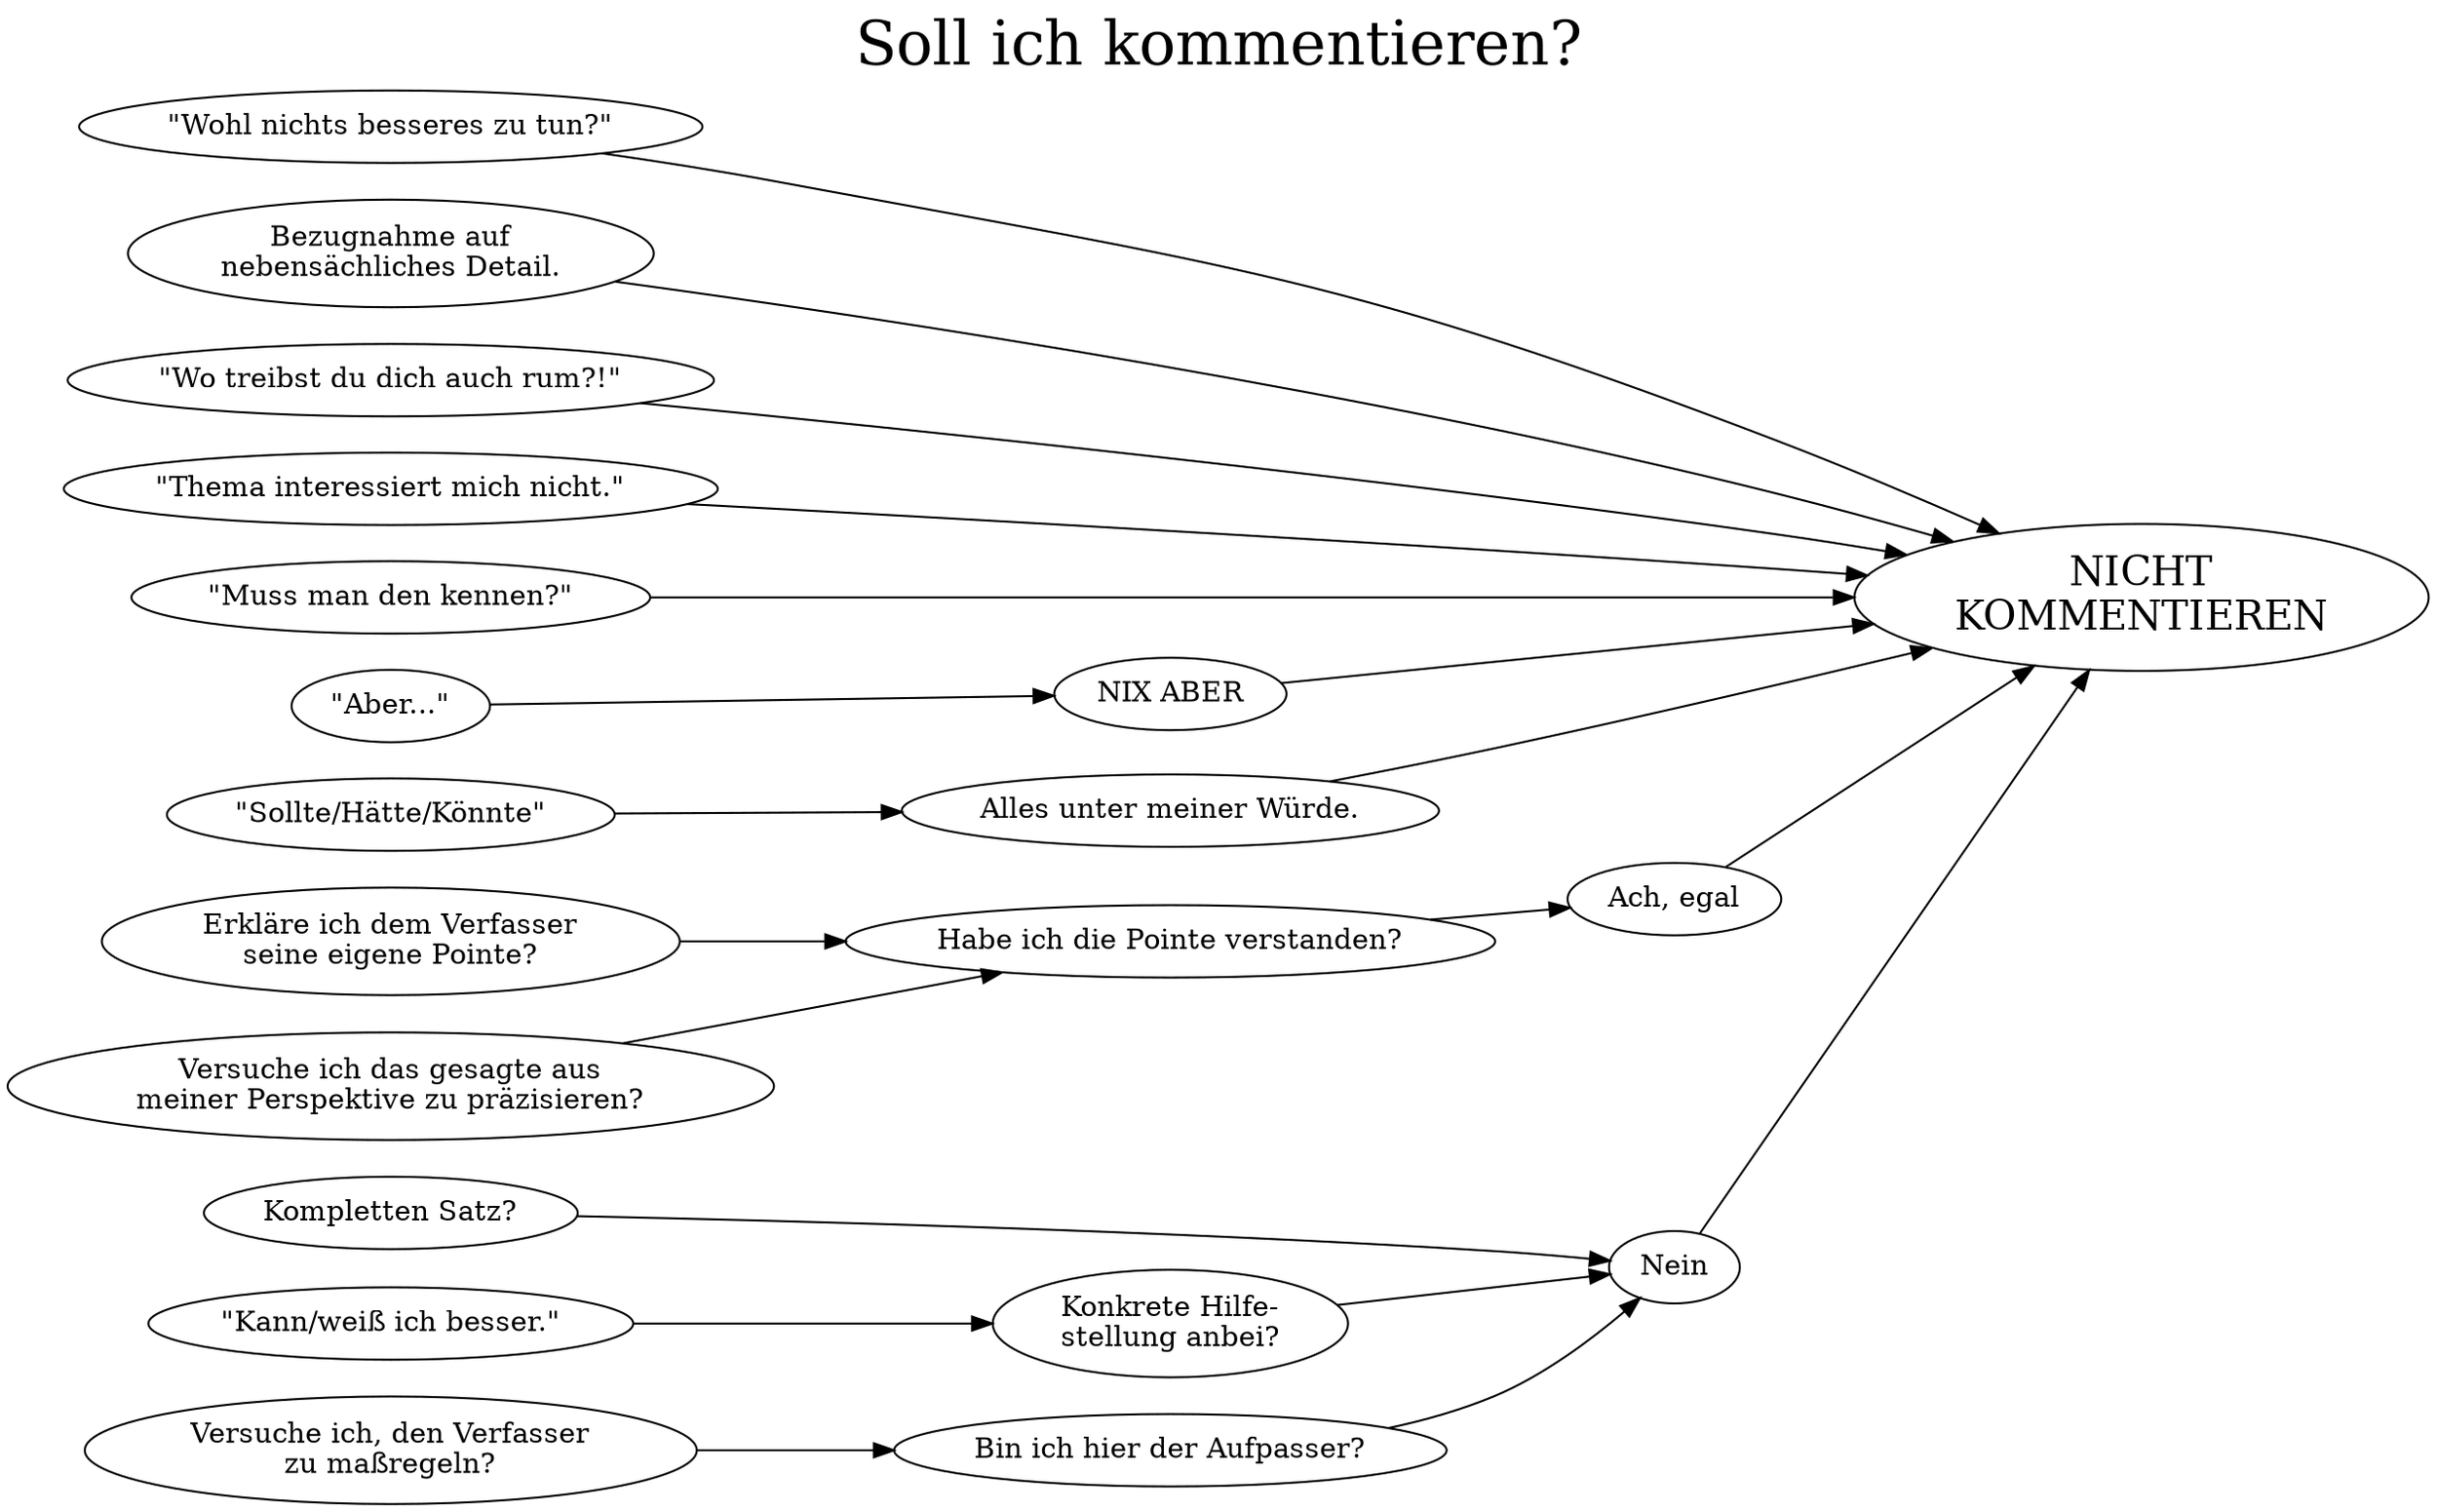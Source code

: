 digraph foo {
	labelloc="t";
	rankdir="LR";
	label="Soll ich kommentieren?";
	fontsize="30pt";

	// Replies
	{ rank = same;
	r01 [label="Kompletten Satz?"];
	r02 [label="Versuche ich, den Verfasser\nzu maßregeln?"];
	r03 [label="\"Wohl nichts besseres zu tun?\""];
	r04 [label="\"Kann/weiß ich besser.\""];
	r05 [label="Erkläre ich dem Verfasser\nseine eigene Pointe?"];
	r06 [label="\"Sollte/Hätte/Könnte\""];
	r07 [label="Bezugnahme auf\nnebensächliches Detail."];
	r08 [label="\"Aber...\""];
	r09 [label="\"Wo treibst du dich auch rum?!\""];
	r10 [label="\"Thema interessiert mich nicht.\""];
	r11 [label="Versuche ich das gesagte aus\nmeiner Perspektive zu präzisieren?"];
	r12 [label="\"Muss man den kennen?\""];
	};

	// Intermediate Step 1
	{ rank = same;
	i01 [label="Konkrete Hilfe-\nstellung anbei?"];
	i02 [label="NIX ABER"];
	i03 [label="Habe ich die Pointe verstanden?"];
	i04 [label="Bin ich hier der Aufpasser?"];
	i05 [label="Alles unter meiner Würde."];
	};

	// Intermediate Step 2
	{ rank = same;
	j02 [label="Nein"];
	j03 [label="Ach, egal"];
	};

	// Conclusions
	{ rank = same;
	cn [label="NICHT\nKOMMENTIEREN" fontsize=20];
	};

	// Relations
	r01 -> j02;
	r02 -> i04;
	r03 -> cn;
	r06 -> i05;
	i05 -> cn;
	r07 -> cn;
	r04 -> i01;
	r05 -> i03;
	r11 -> i03;
	i01 -> j02;
	i04 -> j02;
	i02 -> cn;
	r09 -> cn;
	i03 -> j03;
	j03 -> cn;
	r10 -> cn;
	r08 -> i02;
	j02 -> cn;
	r12 -> cn;
}
